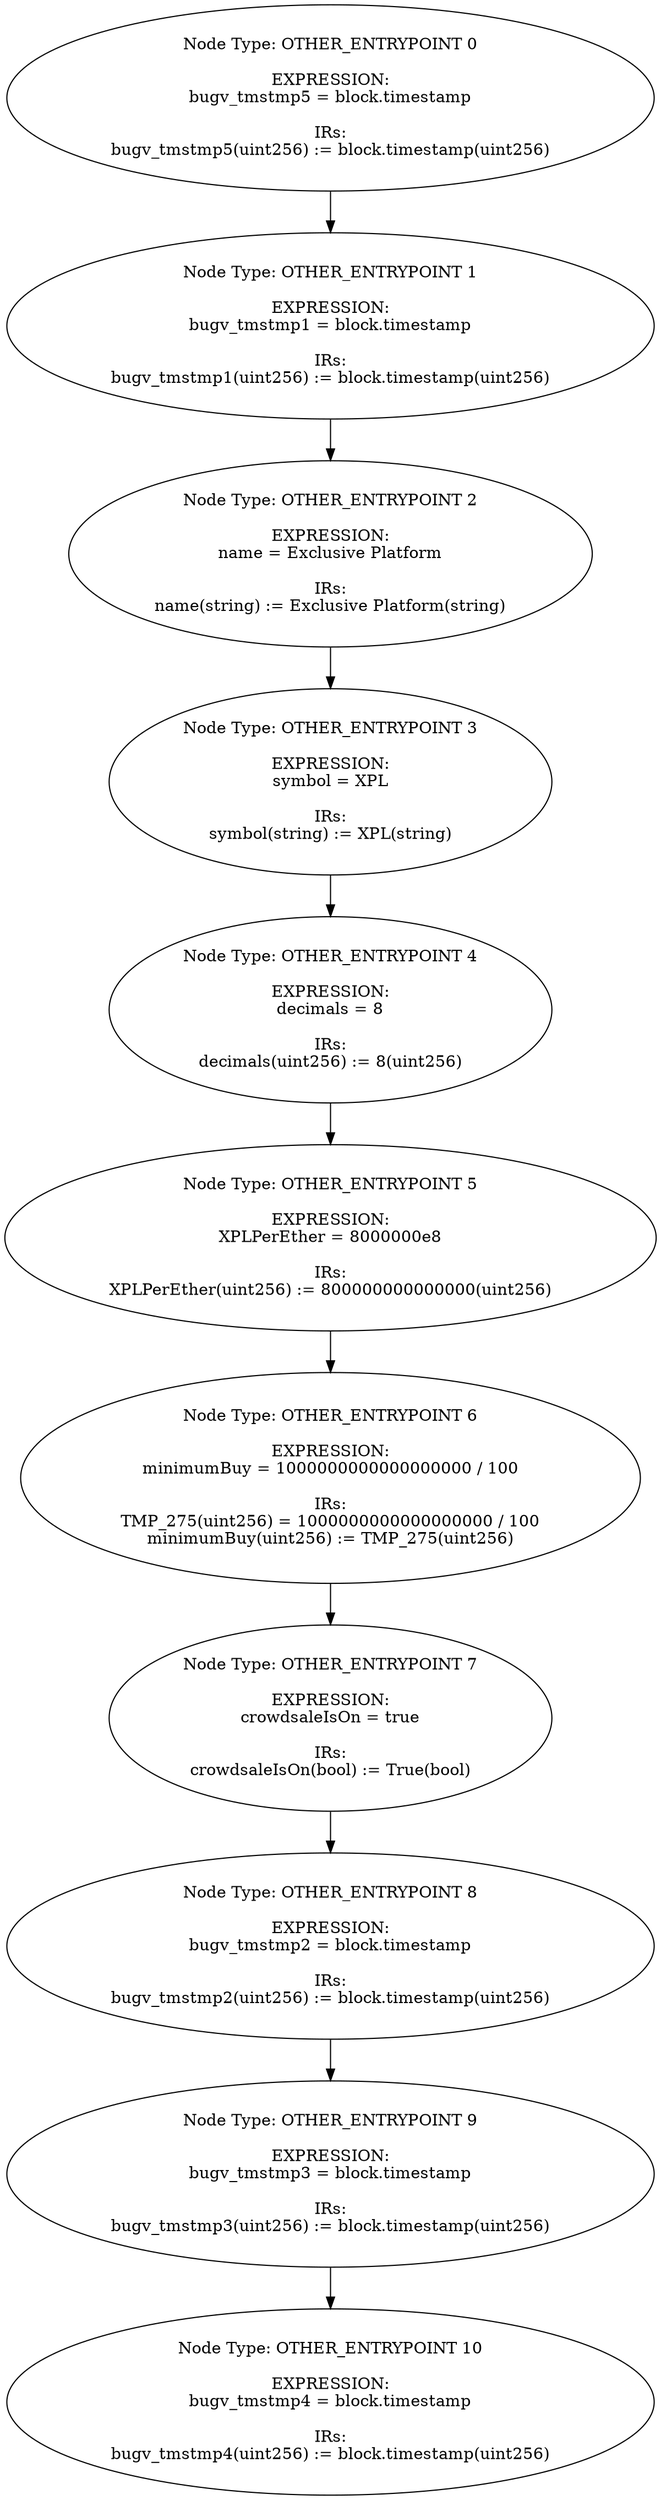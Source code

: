 digraph{
0[label="Node Type: OTHER_ENTRYPOINT 0

EXPRESSION:
bugv_tmstmp5 = block.timestamp

IRs:
bugv_tmstmp5(uint256) := block.timestamp(uint256)"];
0->1;
1[label="Node Type: OTHER_ENTRYPOINT 1

EXPRESSION:
bugv_tmstmp1 = block.timestamp

IRs:
bugv_tmstmp1(uint256) := block.timestamp(uint256)"];
1->2;
2[label="Node Type: OTHER_ENTRYPOINT 2

EXPRESSION:
name = Exclusive Platform

IRs:
name(string) := Exclusive Platform(string)"];
2->3;
3[label="Node Type: OTHER_ENTRYPOINT 3

EXPRESSION:
symbol = XPL

IRs:
symbol(string) := XPL(string)"];
3->4;
4[label="Node Type: OTHER_ENTRYPOINT 4

EXPRESSION:
decimals = 8

IRs:
decimals(uint256) := 8(uint256)"];
4->5;
5[label="Node Type: OTHER_ENTRYPOINT 5

EXPRESSION:
XPLPerEther = 8000000e8

IRs:
XPLPerEther(uint256) := 800000000000000(uint256)"];
5->6;
6[label="Node Type: OTHER_ENTRYPOINT 6

EXPRESSION:
minimumBuy = 1000000000000000000 / 100

IRs:
TMP_275(uint256) = 1000000000000000000 / 100
minimumBuy(uint256) := TMP_275(uint256)"];
6->7;
7[label="Node Type: OTHER_ENTRYPOINT 7

EXPRESSION:
crowdsaleIsOn = true

IRs:
crowdsaleIsOn(bool) := True(bool)"];
7->8;
8[label="Node Type: OTHER_ENTRYPOINT 8

EXPRESSION:
bugv_tmstmp2 = block.timestamp

IRs:
bugv_tmstmp2(uint256) := block.timestamp(uint256)"];
8->9;
9[label="Node Type: OTHER_ENTRYPOINT 9

EXPRESSION:
bugv_tmstmp3 = block.timestamp

IRs:
bugv_tmstmp3(uint256) := block.timestamp(uint256)"];
9->10;
10[label="Node Type: OTHER_ENTRYPOINT 10

EXPRESSION:
bugv_tmstmp4 = block.timestamp

IRs:
bugv_tmstmp4(uint256) := block.timestamp(uint256)"];
}
